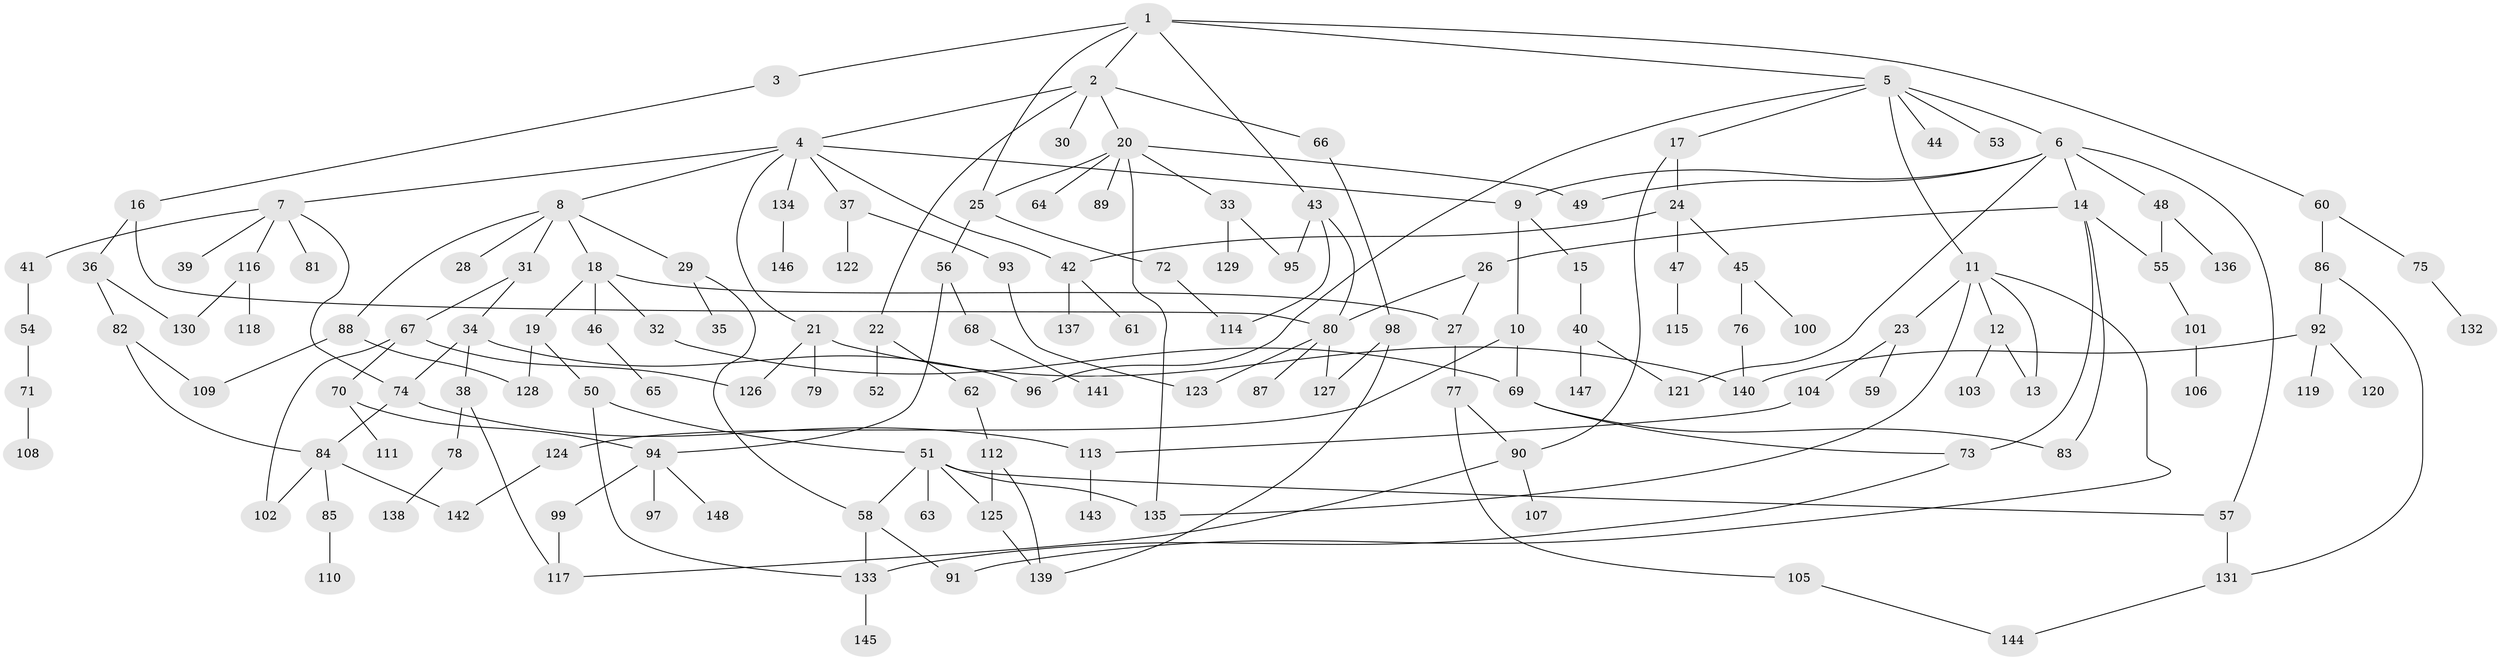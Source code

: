 // coarse degree distribution, {5: 0.10227272727272728, 2: 0.3068181818181818, 1: 0.36363636363636365, 9: 0.011363636363636364, 7: 0.022727272727272728, 4: 0.045454545454545456, 8: 0.011363636363636364, 3: 0.10227272727272728, 6: 0.011363636363636364, 18: 0.011363636363636364, 11: 0.011363636363636364}
// Generated by graph-tools (version 1.1) at 2025/45/03/04/25 21:45:09]
// undirected, 148 vertices, 192 edges
graph export_dot {
graph [start="1"]
  node [color=gray90,style=filled];
  1;
  2;
  3;
  4;
  5;
  6;
  7;
  8;
  9;
  10;
  11;
  12;
  13;
  14;
  15;
  16;
  17;
  18;
  19;
  20;
  21;
  22;
  23;
  24;
  25;
  26;
  27;
  28;
  29;
  30;
  31;
  32;
  33;
  34;
  35;
  36;
  37;
  38;
  39;
  40;
  41;
  42;
  43;
  44;
  45;
  46;
  47;
  48;
  49;
  50;
  51;
  52;
  53;
  54;
  55;
  56;
  57;
  58;
  59;
  60;
  61;
  62;
  63;
  64;
  65;
  66;
  67;
  68;
  69;
  70;
  71;
  72;
  73;
  74;
  75;
  76;
  77;
  78;
  79;
  80;
  81;
  82;
  83;
  84;
  85;
  86;
  87;
  88;
  89;
  90;
  91;
  92;
  93;
  94;
  95;
  96;
  97;
  98;
  99;
  100;
  101;
  102;
  103;
  104;
  105;
  106;
  107;
  108;
  109;
  110;
  111;
  112;
  113;
  114;
  115;
  116;
  117;
  118;
  119;
  120;
  121;
  122;
  123;
  124;
  125;
  126;
  127;
  128;
  129;
  130;
  131;
  132;
  133;
  134;
  135;
  136;
  137;
  138;
  139;
  140;
  141;
  142;
  143;
  144;
  145;
  146;
  147;
  148;
  1 -- 2;
  1 -- 3;
  1 -- 5;
  1 -- 43;
  1 -- 60;
  1 -- 25;
  2 -- 4;
  2 -- 20;
  2 -- 22;
  2 -- 30;
  2 -- 66;
  3 -- 16;
  4 -- 7;
  4 -- 8;
  4 -- 21;
  4 -- 37;
  4 -- 134;
  4 -- 42;
  4 -- 9;
  5 -- 6;
  5 -- 11;
  5 -- 17;
  5 -- 44;
  5 -- 53;
  5 -- 96;
  6 -- 9;
  6 -- 14;
  6 -- 48;
  6 -- 57;
  6 -- 121;
  6 -- 49;
  7 -- 39;
  7 -- 41;
  7 -- 74;
  7 -- 81;
  7 -- 116;
  8 -- 18;
  8 -- 28;
  8 -- 29;
  8 -- 31;
  8 -- 88;
  9 -- 10;
  9 -- 15;
  10 -- 69;
  10 -- 124;
  11 -- 12;
  11 -- 13;
  11 -- 23;
  11 -- 91;
  11 -- 135;
  12 -- 103;
  12 -- 13;
  14 -- 26;
  14 -- 73;
  14 -- 83;
  14 -- 55;
  15 -- 40;
  16 -- 36;
  16 -- 80;
  17 -- 24;
  17 -- 90;
  18 -- 19;
  18 -- 32;
  18 -- 46;
  18 -- 27;
  19 -- 50;
  19 -- 128;
  20 -- 25;
  20 -- 33;
  20 -- 49;
  20 -- 64;
  20 -- 89;
  20 -- 135;
  21 -- 79;
  21 -- 126;
  21 -- 140;
  22 -- 52;
  22 -- 62;
  23 -- 59;
  23 -- 104;
  24 -- 42;
  24 -- 45;
  24 -- 47;
  25 -- 56;
  25 -- 72;
  26 -- 27;
  26 -- 80;
  27 -- 77;
  29 -- 35;
  29 -- 58;
  31 -- 34;
  31 -- 67;
  32 -- 69;
  33 -- 95;
  33 -- 129;
  34 -- 38;
  34 -- 96;
  34 -- 74;
  36 -- 82;
  36 -- 130;
  37 -- 93;
  37 -- 122;
  38 -- 78;
  38 -- 117;
  40 -- 147;
  40 -- 121;
  41 -- 54;
  42 -- 61;
  42 -- 137;
  43 -- 114;
  43 -- 80;
  43 -- 95;
  45 -- 76;
  45 -- 100;
  46 -- 65;
  47 -- 115;
  48 -- 55;
  48 -- 136;
  50 -- 51;
  50 -- 133;
  51 -- 63;
  51 -- 135;
  51 -- 58;
  51 -- 125;
  51 -- 57;
  54 -- 71;
  55 -- 101;
  56 -- 68;
  56 -- 94;
  57 -- 131;
  58 -- 133;
  58 -- 91;
  60 -- 75;
  60 -- 86;
  62 -- 112;
  66 -- 98;
  67 -- 70;
  67 -- 126;
  67 -- 102;
  68 -- 141;
  69 -- 83;
  69 -- 73;
  70 -- 111;
  70 -- 94;
  71 -- 108;
  72 -- 114;
  73 -- 133;
  74 -- 84;
  74 -- 113;
  75 -- 132;
  76 -- 140;
  77 -- 105;
  77 -- 90;
  78 -- 138;
  80 -- 87;
  80 -- 123;
  80 -- 127;
  82 -- 109;
  82 -- 84;
  84 -- 85;
  84 -- 102;
  84 -- 142;
  85 -- 110;
  86 -- 92;
  86 -- 131;
  88 -- 109;
  88 -- 128;
  90 -- 107;
  90 -- 117;
  92 -- 119;
  92 -- 120;
  92 -- 140;
  93 -- 123;
  94 -- 97;
  94 -- 99;
  94 -- 148;
  98 -- 127;
  98 -- 139;
  99 -- 117;
  101 -- 106;
  104 -- 113;
  105 -- 144;
  112 -- 125;
  112 -- 139;
  113 -- 143;
  116 -- 118;
  116 -- 130;
  124 -- 142;
  125 -- 139;
  131 -- 144;
  133 -- 145;
  134 -- 146;
}
